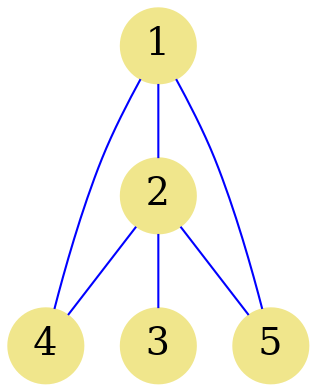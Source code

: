 graph "graph.dot" {

   size="6.0,7.0";

node [shape=circle,fixedsize=true,style=filled,
      color="khaki",fontcolor="black",fontsize=18];

   1  [label="1", pos="0.423526,0.046359"];
   2  [label="2", pos="0.629522,0.470435"];
   3  [label="3", pos="0.886755,1.000000"];
   4  [label="4", pos="0.866506,0.000000"];
   5  [label="5", pos="0.113245,0.365895"];

edge [color="blue"];

   1  --   2;
   1  --   4;
   1  --   5;
   2  --   3;
   2  --   4;
   2  --   5;

}
